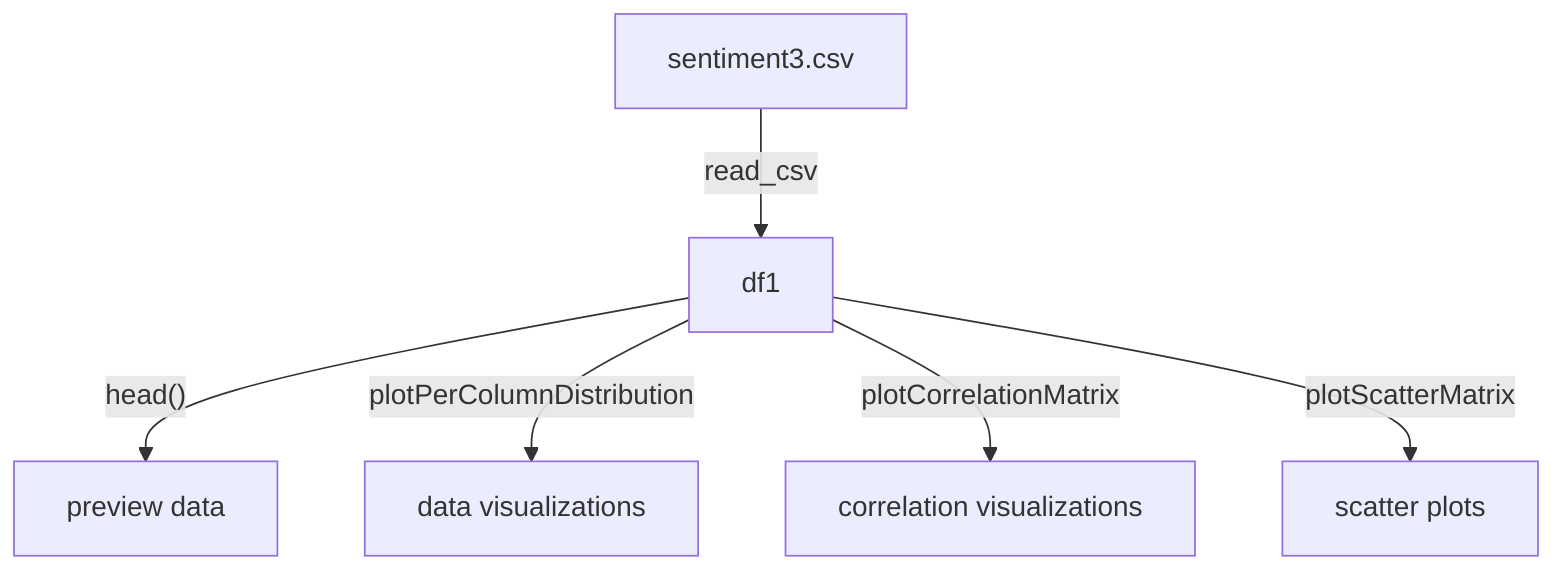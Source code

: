 flowchart TD
    A["sentiment3.csv"]
    A -->|"read_csv"| B["df1"]
    B -->|"head()"| C["preview data"]
    B -->|"plotPerColumnDistribution"| D["data visualizations"]
    B -->|"plotCorrelationMatrix"| E["correlation visualizations"]
    B -->|"plotScatterMatrix"| F["scatter plots"]